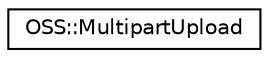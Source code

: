 digraph "类继承关系图"
{
  edge [fontname="Helvetica",fontsize="10",labelfontname="Helvetica",labelfontsize="10"];
  node [fontname="Helvetica",fontsize="10",shape=record];
  rankdir="LR";
  Node1 [label="OSS::MultipartUpload",height=0.2,width=0.4,color="black", fillcolor="white", style="filled",URL="$class_o_s_s_1_1_multipart_upload.html"];
}
